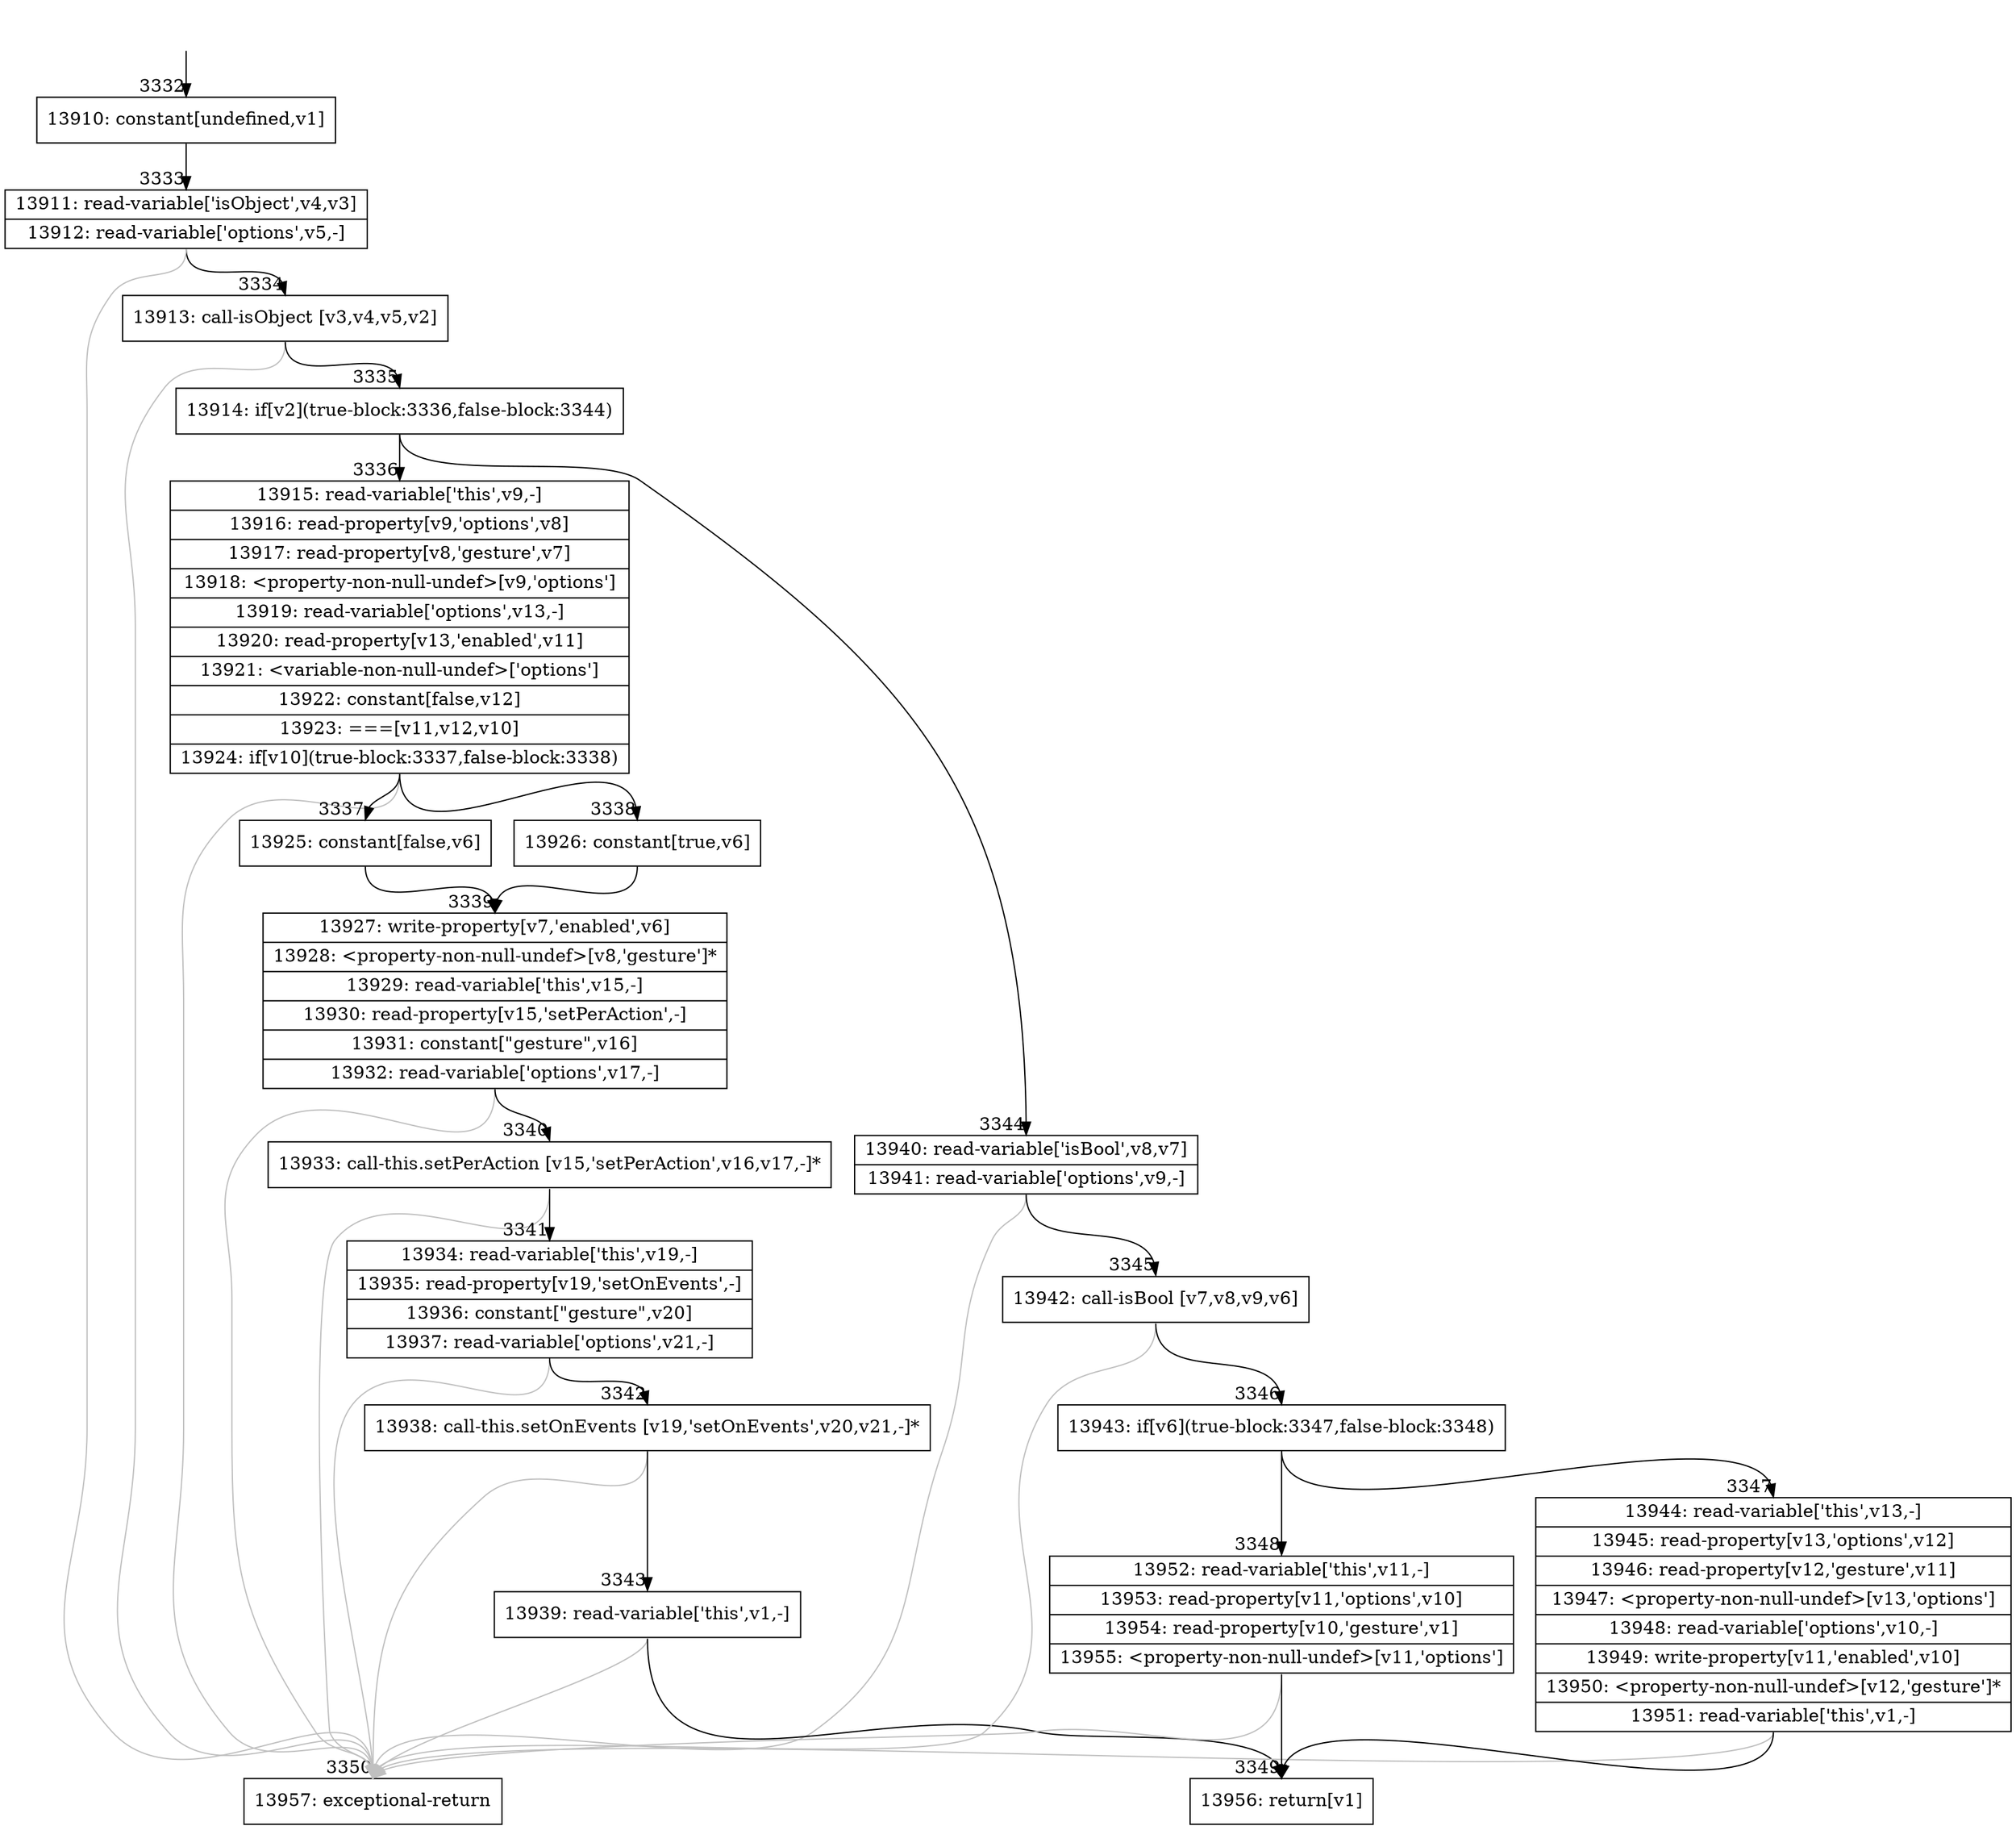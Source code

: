 digraph {
rankdir="TD"
BB_entry139[shape=none,label=""];
BB_entry139 -> BB3332 [tailport=s, headport=n, headlabel="    3332"]
BB3332 [shape=record label="{13910: constant[undefined,v1]}" ] 
BB3332 -> BB3333 [tailport=s, headport=n, headlabel="      3333"]
BB3333 [shape=record label="{13911: read-variable['isObject',v4,v3]|13912: read-variable['options',v5,-]}" ] 
BB3333 -> BB3334 [tailport=s, headport=n, headlabel="      3334"]
BB3333 -> BB3350 [tailport=s, headport=n, color=gray, headlabel="      3350"]
BB3334 [shape=record label="{13913: call-isObject [v3,v4,v5,v2]}" ] 
BB3334 -> BB3335 [tailport=s, headport=n, headlabel="      3335"]
BB3334 -> BB3350 [tailport=s, headport=n, color=gray]
BB3335 [shape=record label="{13914: if[v2](true-block:3336,false-block:3344)}" ] 
BB3335 -> BB3336 [tailport=s, headport=n, headlabel="      3336"]
BB3335 -> BB3344 [tailport=s, headport=n, headlabel="      3344"]
BB3336 [shape=record label="{13915: read-variable['this',v9,-]|13916: read-property[v9,'options',v8]|13917: read-property[v8,'gesture',v7]|13918: \<property-non-null-undef\>[v9,'options']|13919: read-variable['options',v13,-]|13920: read-property[v13,'enabled',v11]|13921: \<variable-non-null-undef\>['options']|13922: constant[false,v12]|13923: ===[v11,v12,v10]|13924: if[v10](true-block:3337,false-block:3338)}" ] 
BB3336 -> BB3337 [tailport=s, headport=n, headlabel="      3337"]
BB3336 -> BB3338 [tailport=s, headport=n, headlabel="      3338"]
BB3336 -> BB3350 [tailport=s, headport=n, color=gray]
BB3337 [shape=record label="{13925: constant[false,v6]}" ] 
BB3337 -> BB3339 [tailport=s, headport=n, headlabel="      3339"]
BB3338 [shape=record label="{13926: constant[true,v6]}" ] 
BB3338 -> BB3339 [tailport=s, headport=n]
BB3339 [shape=record label="{13927: write-property[v7,'enabled',v6]|13928: \<property-non-null-undef\>[v8,'gesture']*|13929: read-variable['this',v15,-]|13930: read-property[v15,'setPerAction',-]|13931: constant[\"gesture\",v16]|13932: read-variable['options',v17,-]}" ] 
BB3339 -> BB3340 [tailport=s, headport=n, headlabel="      3340"]
BB3339 -> BB3350 [tailport=s, headport=n, color=gray]
BB3340 [shape=record label="{13933: call-this.setPerAction [v15,'setPerAction',v16,v17,-]*}" ] 
BB3340 -> BB3341 [tailport=s, headport=n, headlabel="      3341"]
BB3340 -> BB3350 [tailport=s, headport=n, color=gray]
BB3341 [shape=record label="{13934: read-variable['this',v19,-]|13935: read-property[v19,'setOnEvents',-]|13936: constant[\"gesture\",v20]|13937: read-variable['options',v21,-]}" ] 
BB3341 -> BB3342 [tailport=s, headport=n, headlabel="      3342"]
BB3341 -> BB3350 [tailport=s, headport=n, color=gray]
BB3342 [shape=record label="{13938: call-this.setOnEvents [v19,'setOnEvents',v20,v21,-]*}" ] 
BB3342 -> BB3343 [tailport=s, headport=n, headlabel="      3343"]
BB3342 -> BB3350 [tailport=s, headport=n, color=gray]
BB3343 [shape=record label="{13939: read-variable['this',v1,-]}" ] 
BB3343 -> BB3349 [tailport=s, headport=n, headlabel="      3349"]
BB3343 -> BB3350 [tailport=s, headport=n, color=gray]
BB3344 [shape=record label="{13940: read-variable['isBool',v8,v7]|13941: read-variable['options',v9,-]}" ] 
BB3344 -> BB3345 [tailport=s, headport=n, headlabel="      3345"]
BB3344 -> BB3350 [tailport=s, headport=n, color=gray]
BB3345 [shape=record label="{13942: call-isBool [v7,v8,v9,v6]}" ] 
BB3345 -> BB3346 [tailport=s, headport=n, headlabel="      3346"]
BB3345 -> BB3350 [tailport=s, headport=n, color=gray]
BB3346 [shape=record label="{13943: if[v6](true-block:3347,false-block:3348)}" ] 
BB3346 -> BB3347 [tailport=s, headport=n, headlabel="      3347"]
BB3346 -> BB3348 [tailport=s, headport=n, headlabel="      3348"]
BB3347 [shape=record label="{13944: read-variable['this',v13,-]|13945: read-property[v13,'options',v12]|13946: read-property[v12,'gesture',v11]|13947: \<property-non-null-undef\>[v13,'options']|13948: read-variable['options',v10,-]|13949: write-property[v11,'enabled',v10]|13950: \<property-non-null-undef\>[v12,'gesture']*|13951: read-variable['this',v1,-]}" ] 
BB3347 -> BB3349 [tailport=s, headport=n]
BB3347 -> BB3350 [tailport=s, headport=n, color=gray]
BB3348 [shape=record label="{13952: read-variable['this',v11,-]|13953: read-property[v11,'options',v10]|13954: read-property[v10,'gesture',v1]|13955: \<property-non-null-undef\>[v11,'options']}" ] 
BB3348 -> BB3349 [tailport=s, headport=n]
BB3348 -> BB3350 [tailport=s, headport=n, color=gray]
BB3349 [shape=record label="{13956: return[v1]}" ] 
BB3350 [shape=record label="{13957: exceptional-return}" ] 
//#$~ 4300
}
